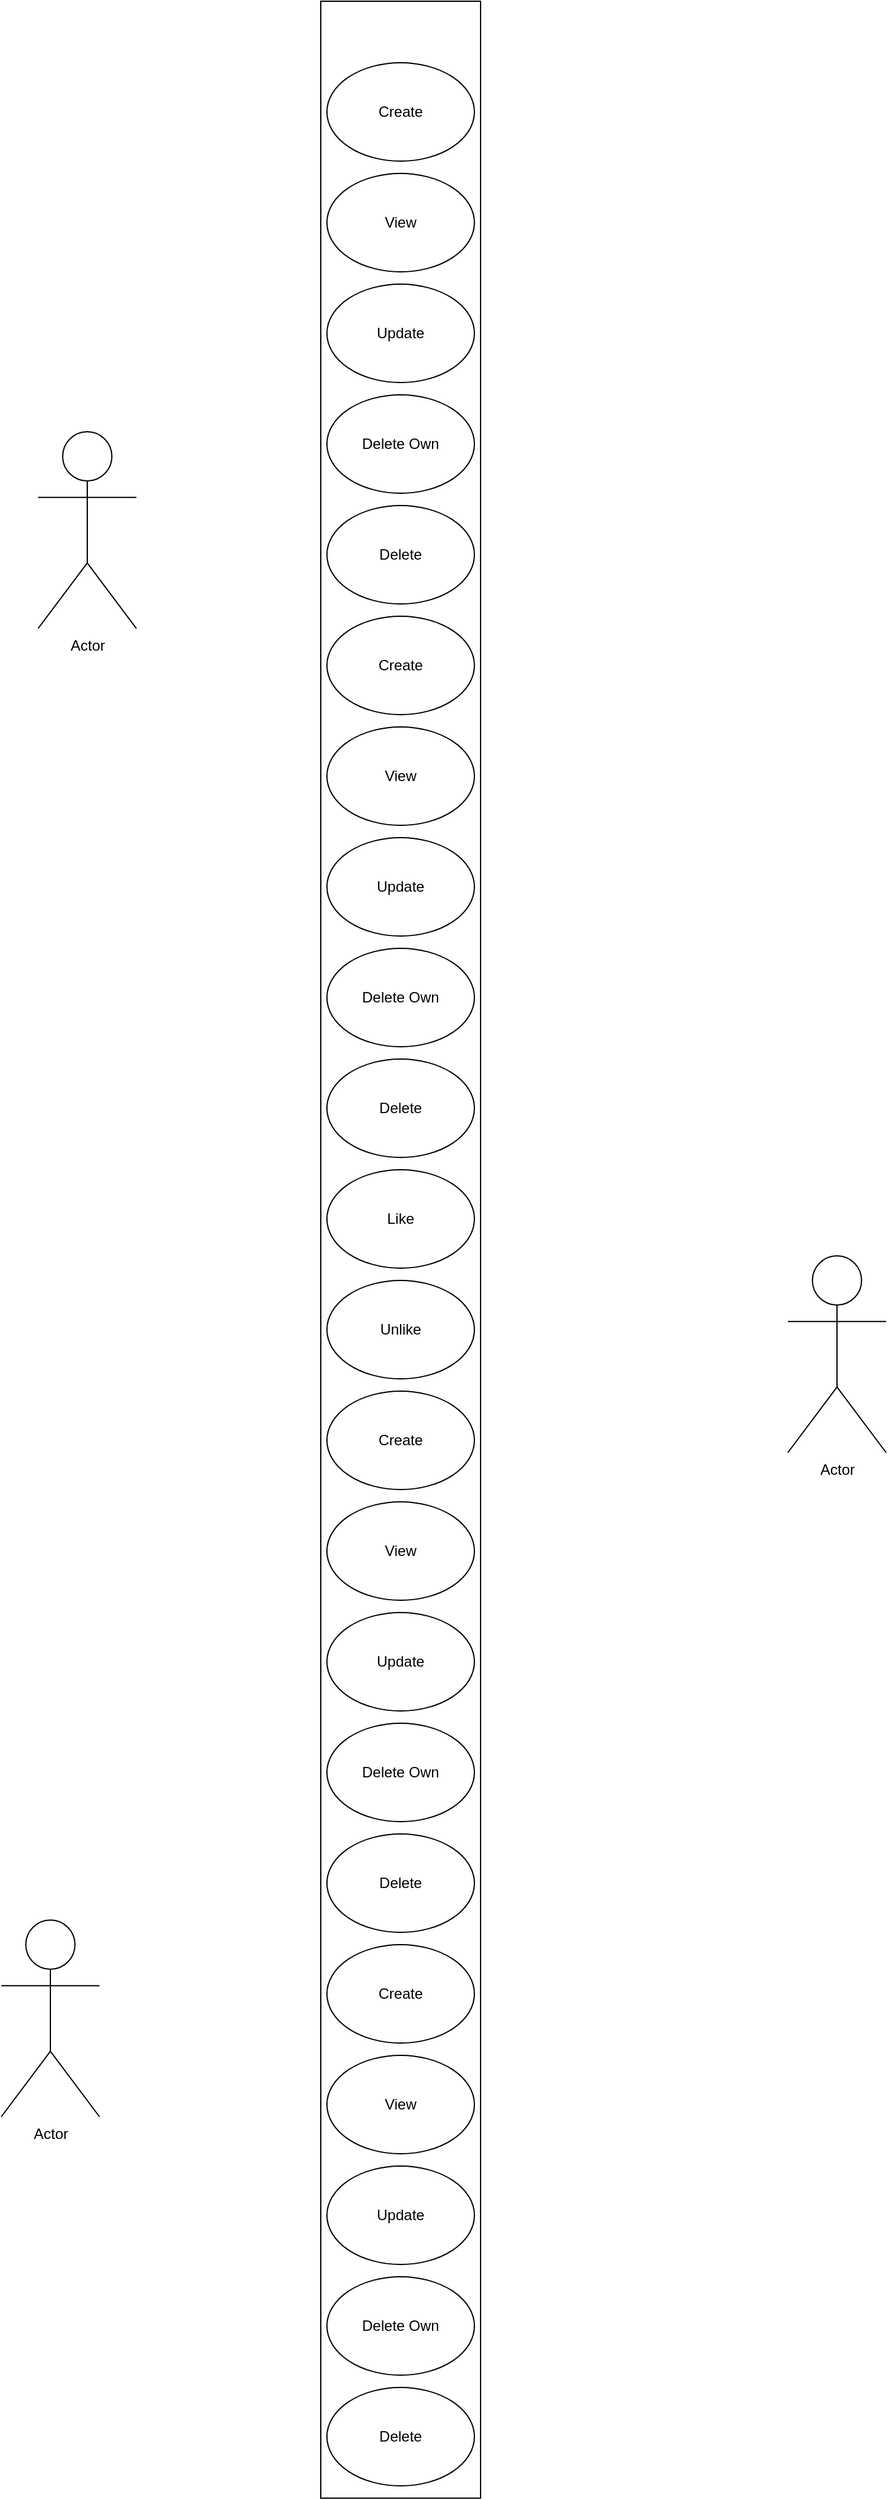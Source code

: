 <mxfile version="26.0.15">
  <diagram name="Page-1" id="ew5MH58z3Pb4PIQpVB7E">
    <mxGraphModel dx="2200" dy="1430" grid="1" gridSize="10" guides="1" tooltips="1" connect="1" arrows="1" fold="1" page="1" pageScale="1" pageWidth="850" pageHeight="1100" math="0" shadow="0">
      <root>
        <mxCell id="0" />
        <mxCell id="1" parent="0" />
        <mxCell id="GvzlDJ0Od_AwIQ3vXJNY-1" value="" style="rounded=0;whiteSpace=wrap;html=1;" vertex="1" parent="1">
          <mxGeometry x="330" width="130" height="2030" as="geometry" />
        </mxCell>
        <mxCell id="GvzlDJ0Od_AwIQ3vXJNY-12" value="Create" style="ellipse;whiteSpace=wrap;html=1;" vertex="1" parent="1">
          <mxGeometry x="335" y="50" width="120" height="80" as="geometry" />
        </mxCell>
        <mxCell id="GvzlDJ0Od_AwIQ3vXJNY-13" value="View" style="ellipse;whiteSpace=wrap;html=1;" vertex="1" parent="1">
          <mxGeometry x="335" y="140" width="120" height="80" as="geometry" />
        </mxCell>
        <mxCell id="GvzlDJ0Od_AwIQ3vXJNY-14" value="Update" style="ellipse;whiteSpace=wrap;html=1;" vertex="1" parent="1">
          <mxGeometry x="335" y="230" width="120" height="80" as="geometry" />
        </mxCell>
        <mxCell id="GvzlDJ0Od_AwIQ3vXJNY-15" value="Delete Own" style="ellipse;whiteSpace=wrap;html=1;" vertex="1" parent="1">
          <mxGeometry x="335" y="320" width="120" height="80" as="geometry" />
        </mxCell>
        <mxCell id="GvzlDJ0Od_AwIQ3vXJNY-16" value="Delete" style="ellipse;whiteSpace=wrap;html=1;" vertex="1" parent="1">
          <mxGeometry x="335" y="410" width="120" height="80" as="geometry" />
        </mxCell>
        <mxCell id="GvzlDJ0Od_AwIQ3vXJNY-17" value="Create" style="ellipse;whiteSpace=wrap;html=1;" vertex="1" parent="1">
          <mxGeometry x="335" y="500" width="120" height="80" as="geometry" />
        </mxCell>
        <mxCell id="GvzlDJ0Od_AwIQ3vXJNY-18" value="View" style="ellipse;whiteSpace=wrap;html=1;" vertex="1" parent="1">
          <mxGeometry x="335" y="590" width="120" height="80" as="geometry" />
        </mxCell>
        <mxCell id="GvzlDJ0Od_AwIQ3vXJNY-19" value="Update" style="ellipse;whiteSpace=wrap;html=1;" vertex="1" parent="1">
          <mxGeometry x="335" y="680" width="120" height="80" as="geometry" />
        </mxCell>
        <mxCell id="GvzlDJ0Od_AwIQ3vXJNY-20" value="Delete Own" style="ellipse;whiteSpace=wrap;html=1;" vertex="1" parent="1">
          <mxGeometry x="335" y="770" width="120" height="80" as="geometry" />
        </mxCell>
        <mxCell id="GvzlDJ0Od_AwIQ3vXJNY-21" value="Delete" style="ellipse;whiteSpace=wrap;html=1;" vertex="1" parent="1">
          <mxGeometry x="335" y="860" width="120" height="80" as="geometry" />
        </mxCell>
        <mxCell id="GvzlDJ0Od_AwIQ3vXJNY-22" value="Like" style="ellipse;whiteSpace=wrap;html=1;" vertex="1" parent="1">
          <mxGeometry x="335" y="950" width="120" height="80" as="geometry" />
        </mxCell>
        <mxCell id="GvzlDJ0Od_AwIQ3vXJNY-23" value="Unlike" style="ellipse;whiteSpace=wrap;html=1;" vertex="1" parent="1">
          <mxGeometry x="335" y="1040" width="120" height="80" as="geometry" />
        </mxCell>
        <mxCell id="GvzlDJ0Od_AwIQ3vXJNY-26" value="Create" style="ellipse;whiteSpace=wrap;html=1;" vertex="1" parent="1">
          <mxGeometry x="335" y="1130" width="120" height="80" as="geometry" />
        </mxCell>
        <mxCell id="GvzlDJ0Od_AwIQ3vXJNY-27" value="View" style="ellipse;whiteSpace=wrap;html=1;" vertex="1" parent="1">
          <mxGeometry x="335" y="1220" width="120" height="80" as="geometry" />
        </mxCell>
        <mxCell id="GvzlDJ0Od_AwIQ3vXJNY-28" value="Update" style="ellipse;whiteSpace=wrap;html=1;" vertex="1" parent="1">
          <mxGeometry x="335" y="1310" width="120" height="80" as="geometry" />
        </mxCell>
        <mxCell id="GvzlDJ0Od_AwIQ3vXJNY-29" value="Delete Own" style="ellipse;whiteSpace=wrap;html=1;" vertex="1" parent="1">
          <mxGeometry x="335" y="1400" width="120" height="80" as="geometry" />
        </mxCell>
        <mxCell id="GvzlDJ0Od_AwIQ3vXJNY-30" value="Delete" style="ellipse;whiteSpace=wrap;html=1;" vertex="1" parent="1">
          <mxGeometry x="335" y="1490" width="120" height="80" as="geometry" />
        </mxCell>
        <mxCell id="GvzlDJ0Od_AwIQ3vXJNY-31" value="Create" style="ellipse;whiteSpace=wrap;html=1;" vertex="1" parent="1">
          <mxGeometry x="335" y="1580" width="120" height="80" as="geometry" />
        </mxCell>
        <mxCell id="GvzlDJ0Od_AwIQ3vXJNY-32" value="View" style="ellipse;whiteSpace=wrap;html=1;" vertex="1" parent="1">
          <mxGeometry x="335" y="1670" width="120" height="80" as="geometry" />
        </mxCell>
        <mxCell id="GvzlDJ0Od_AwIQ3vXJNY-33" value="Update" style="ellipse;whiteSpace=wrap;html=1;" vertex="1" parent="1">
          <mxGeometry x="335" y="1760" width="120" height="80" as="geometry" />
        </mxCell>
        <mxCell id="GvzlDJ0Od_AwIQ3vXJNY-34" value="Delete Own" style="ellipse;whiteSpace=wrap;html=1;" vertex="1" parent="1">
          <mxGeometry x="335" y="1850" width="120" height="80" as="geometry" />
        </mxCell>
        <mxCell id="GvzlDJ0Od_AwIQ3vXJNY-35" value="Delete" style="ellipse;whiteSpace=wrap;html=1;" vertex="1" parent="1">
          <mxGeometry x="335" y="1940" width="120" height="80" as="geometry" />
        </mxCell>
        <mxCell id="GvzlDJ0Od_AwIQ3vXJNY-36" value="Actor" style="shape=umlActor;verticalLabelPosition=bottom;verticalAlign=top;html=1;outlineConnect=0;" vertex="1" parent="1">
          <mxGeometry x="100" y="350" width="80" height="160" as="geometry" />
        </mxCell>
        <mxCell id="GvzlDJ0Od_AwIQ3vXJNY-38" value="Actor" style="shape=umlActor;verticalLabelPosition=bottom;verticalAlign=top;html=1;outlineConnect=0;" vertex="1" parent="1">
          <mxGeometry x="70" y="1560" width="80" height="160" as="geometry" />
        </mxCell>
        <mxCell id="GvzlDJ0Od_AwIQ3vXJNY-39" value="Actor" style="shape=umlActor;verticalLabelPosition=bottom;verticalAlign=top;html=1;outlineConnect=0;" vertex="1" parent="1">
          <mxGeometry x="710" y="1020" width="80" height="160" as="geometry" />
        </mxCell>
      </root>
    </mxGraphModel>
  </diagram>
</mxfile>
